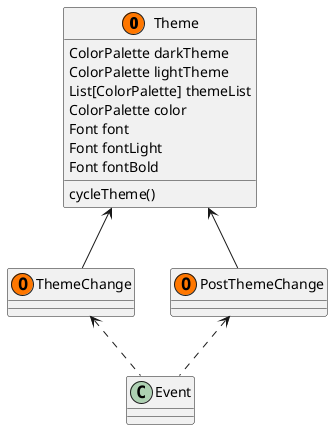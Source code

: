 @startuml
'https://plantuml.com/class-diagram

class Theme << (O, #FF7700) >> {
ColorPalette darkTheme
ColorPalette lightTheme
List[ColorPalette] themeList
ColorPalette color
Font font
Font fontLight
Font fontBold
cycleTheme()
}

class ThemeChange << (O, #FF7700) >> {

}

class PostThemeChange << (O, #FF7700) >> {

}

ThemeChange -u-> Theme
PostThemeChange -u-> Theme
Event .u.> PostThemeChange
Event .u.> ThemeChange

@enduml